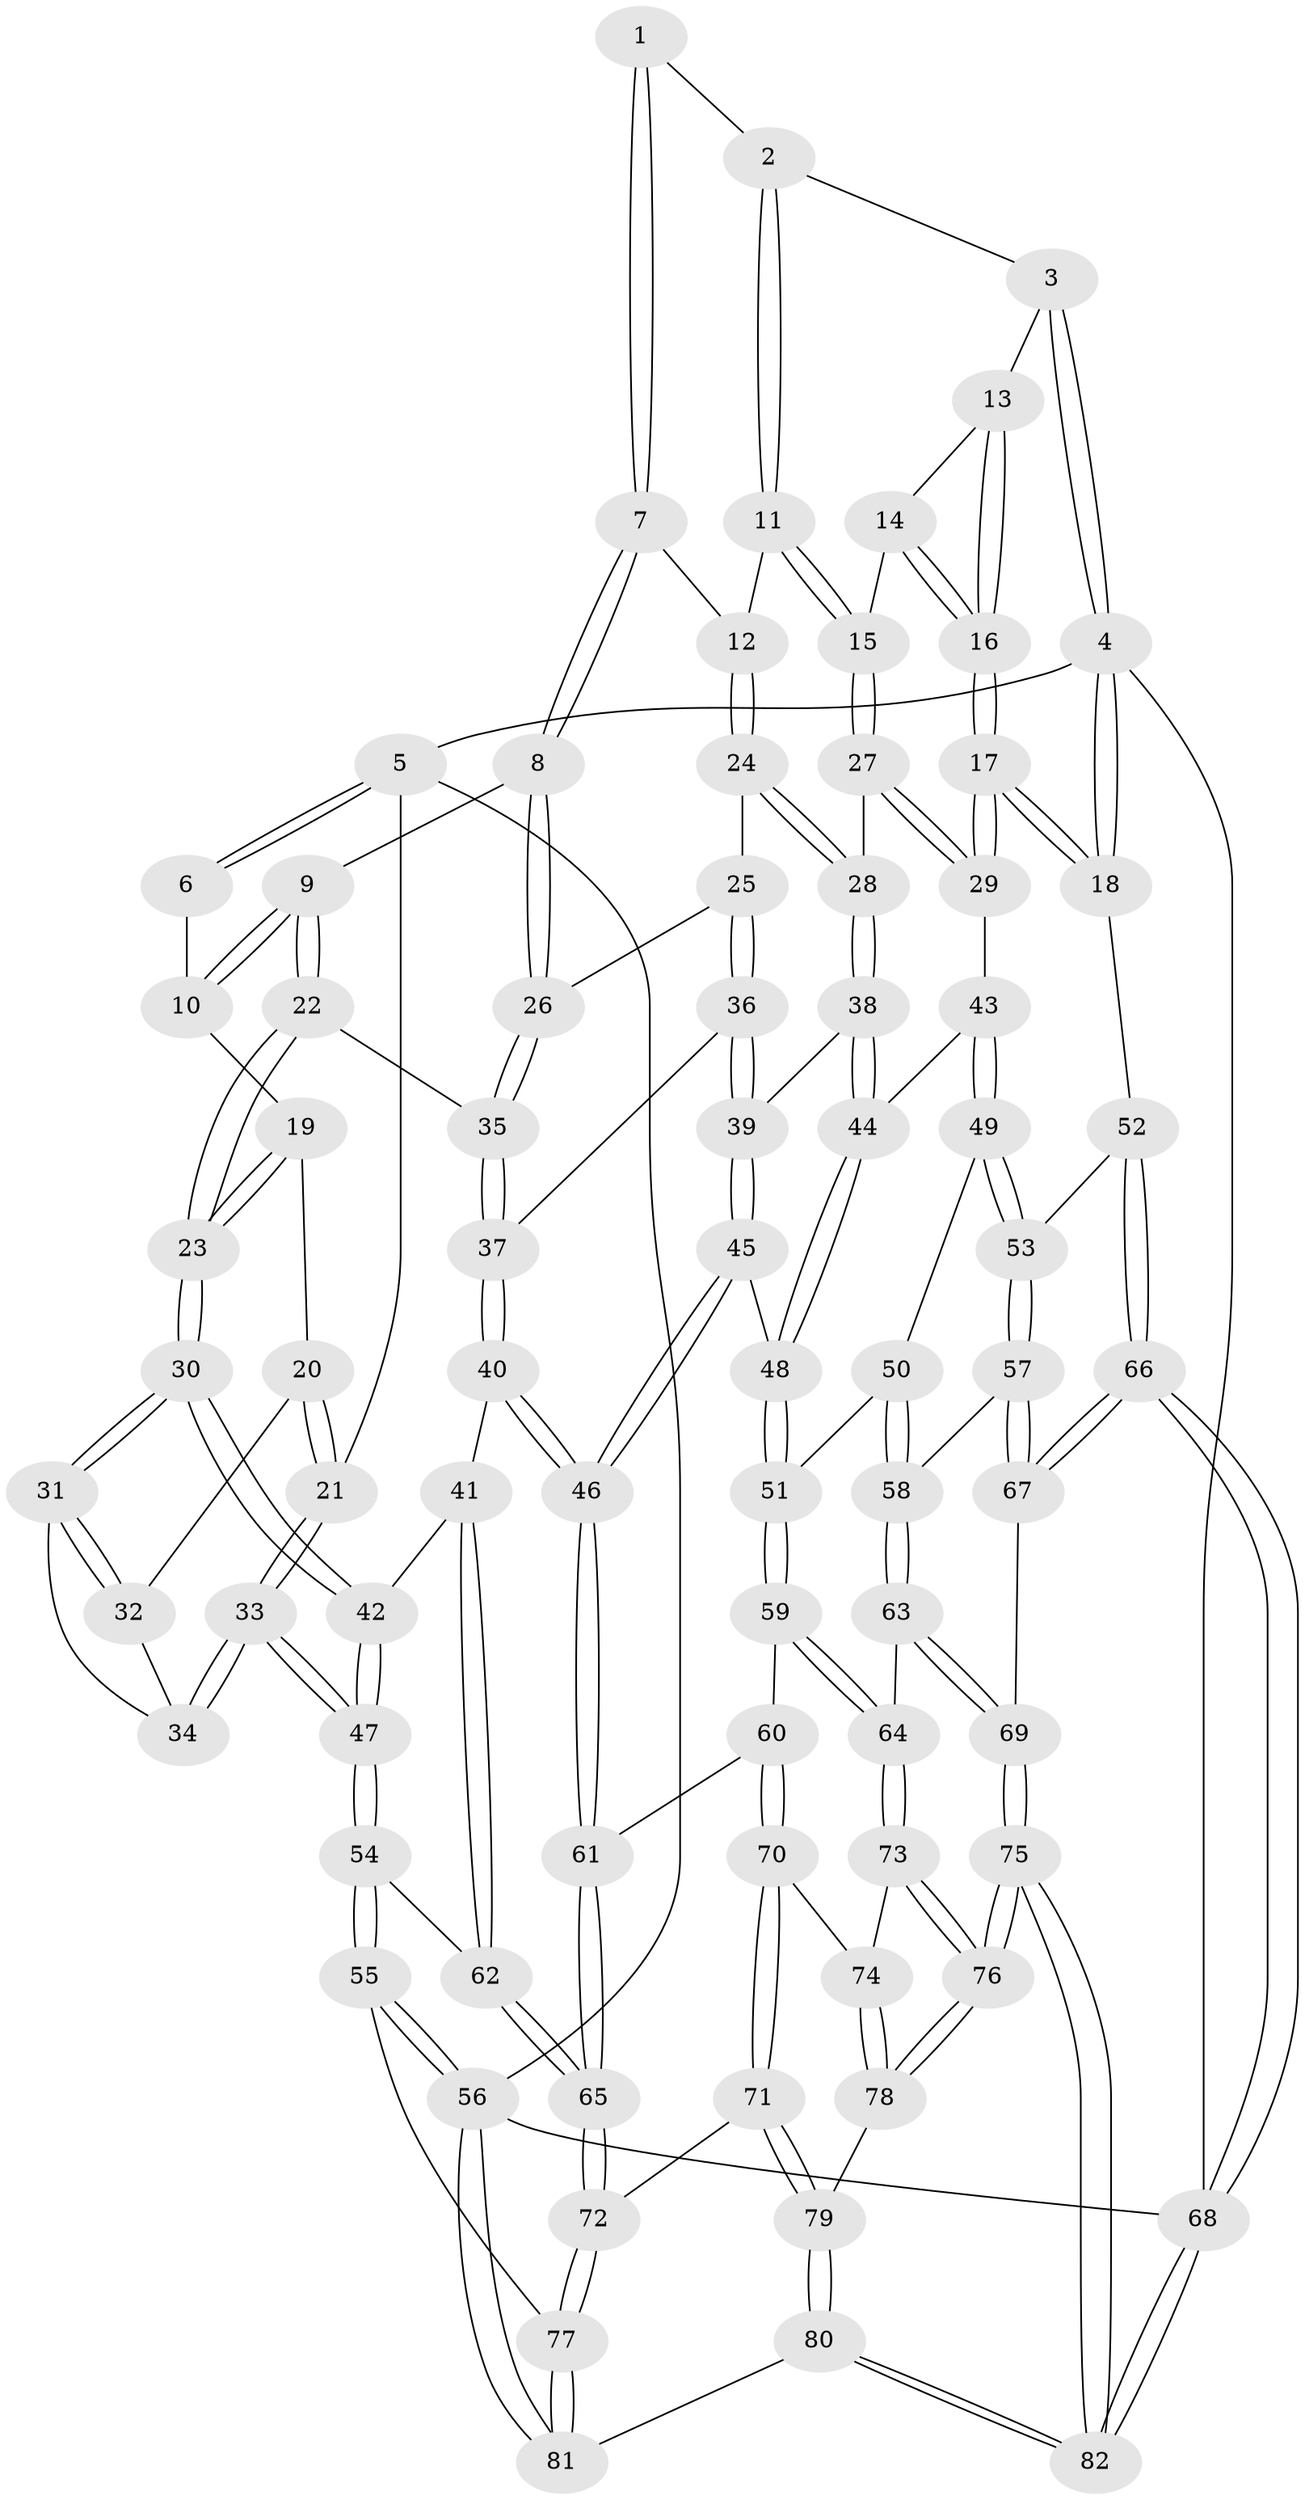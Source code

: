 // Generated by graph-tools (version 1.1) at 2025/50/03/09/25 03:50:57]
// undirected, 82 vertices, 202 edges
graph export_dot {
graph [start="1"]
  node [color=gray90,style=filled];
  1 [pos="+0.35162465116127184+0"];
  2 [pos="+0.7697298990553101+0"];
  3 [pos="+0.8105835423992878+0"];
  4 [pos="+1+0"];
  5 [pos="+0+0"];
  6 [pos="+0.1575080717434983+0"];
  7 [pos="+0.3995449526848086+0.04093388677063147"];
  8 [pos="+0.3866433486428127+0.10618567187456465"];
  9 [pos="+0.28036856775646735+0.15106823241909073"];
  10 [pos="+0.2245456765377141+0.11112419698057197"];
  11 [pos="+0.7002986831511822+0"];
  12 [pos="+0.6542504507883506+0.06412144504014065"];
  13 [pos="+0.9018824505823166+0.040749358974484395"];
  14 [pos="+0.823788921296683+0.1541238741056657"];
  15 [pos="+0.8207199988077231+0.15370701824953723"];
  16 [pos="+0.9824052761113303+0.21344989765849787"];
  17 [pos="+1+0.29687418012972194"];
  18 [pos="+1+0.31792572852755985"];
  19 [pos="+0.1213981357877872+0.1328998620145754"];
  20 [pos="+0.10516595378887655+0.13070926991191165"];
  21 [pos="+0+0"];
  22 [pos="+0.2577003394280557+0.23306800669149408"];
  23 [pos="+0.21752421028977043+0.28367657672752855"];
  24 [pos="+0.6231498855012659+0.18123794646776875"];
  25 [pos="+0.4403040585507453+0.15853373450849342"];
  26 [pos="+0.42726458408743784+0.15591621501746447"];
  27 [pos="+0.7610911885536303+0.23437492265792448"];
  28 [pos="+0.6391656228358319+0.2378921774711549"];
  29 [pos="+0.9137906654532654+0.3351720182767922"];
  30 [pos="+0.16266389934446157+0.4010022507243444"];
  31 [pos="+0.13301690480851278+0.3222842119356172"];
  32 [pos="+0.09059777696923774+0.18643310362198637"];
  33 [pos="+0+0.27383820797187564"];
  34 [pos="+0.03827479709177138+0.2119194058639934"];
  35 [pos="+0.40914810651896555+0.2848020540882372"];
  36 [pos="+0.5248981440401261+0.30617290810459624"];
  37 [pos="+0.4157776267477266+0.3050722447043335"];
  38 [pos="+0.6295411278968007+0.2758708446852058"];
  39 [pos="+0.6015153415735834+0.3142375458376847"];
  40 [pos="+0.3278219755654987+0.49356022424694446"];
  41 [pos="+0.3000413004975744+0.48984287806682253"];
  42 [pos="+0.1623642227679897+0.4024678848822175"];
  43 [pos="+0.8323219886394002+0.39598022351258183"];
  44 [pos="+0.8039929875689116+0.39641474698534035"];
  45 [pos="+0.5834097212120835+0.46752102894060266"];
  46 [pos="+0.36269232814824415+0.5160691085739313"];
  47 [pos="+0+0.47168801155377044"];
  48 [pos="+0.6341948018702476+0.5101137435601383"];
  49 [pos="+0.8339643697736808+0.4640055955510267"];
  50 [pos="+0.7905227230788897+0.5102608166240091"];
  51 [pos="+0.65736724054645+0.5578943140530407"];
  52 [pos="+1+0.42168695682416524"];
  53 [pos="+0.9012317459602441+0.5881710030205353"];
  54 [pos="+0+0.6061088953831277"];
  55 [pos="+0+0.9845114591533318"];
  56 [pos="+0+1"];
  57 [pos="+0.8888322470319515+0.6080539069844451"];
  58 [pos="+0.8425581483908671+0.6230022010195854"];
  59 [pos="+0.6748978200277909+0.6318739647067751"];
  60 [pos="+0.4413692927672396+0.687298857626753"];
  61 [pos="+0.4013510689113875+0.6366740011016288"];
  62 [pos="+0.15108111135943117+0.7272790583572786"];
  63 [pos="+0.8358505461283833+0.6263129962481846"];
  64 [pos="+0.7052144628161988+0.6701515207094092"];
  65 [pos="+0.2016861691083665+0.8125187504788441"];
  66 [pos="+1+0.8827475027490106"];
  67 [pos="+0.9195418026054893+0.6558075634690128"];
  68 [pos="+1+1"];
  69 [pos="+0.8990304110509604+0.8455844374100007"];
  70 [pos="+0.4416510835029177+0.6891744499958017"];
  71 [pos="+0.3254120947157275+0.8649291498365597"];
  72 [pos="+0.20349885859481992+0.8211159748819643"];
  73 [pos="+0.7053017441963094+0.7575472178926758"];
  74 [pos="+0.5262096770427268+0.8227082211007679"];
  75 [pos="+0.8972970208337412+1"];
  76 [pos="+0.8335958538181775+0.9500543603220015"];
  77 [pos="+0.18472037668058114+0.8492111452303248"];
  78 [pos="+0.5081731716730605+0.875918364137644"];
  79 [pos="+0.44126057060830587+0.9882915813260985"];
  80 [pos="+0.4561836417514905+1"];
  81 [pos="+0.12059445574322566+1"];
  82 [pos="+1+1"];
  1 -- 2;
  1 -- 7;
  1 -- 7;
  2 -- 3;
  2 -- 11;
  2 -- 11;
  3 -- 4;
  3 -- 4;
  3 -- 13;
  4 -- 5;
  4 -- 18;
  4 -- 18;
  4 -- 68;
  5 -- 6;
  5 -- 6;
  5 -- 21;
  5 -- 56;
  6 -- 10;
  7 -- 8;
  7 -- 8;
  7 -- 12;
  8 -- 9;
  8 -- 26;
  8 -- 26;
  9 -- 10;
  9 -- 10;
  9 -- 22;
  9 -- 22;
  10 -- 19;
  11 -- 12;
  11 -- 15;
  11 -- 15;
  12 -- 24;
  12 -- 24;
  13 -- 14;
  13 -- 16;
  13 -- 16;
  14 -- 15;
  14 -- 16;
  14 -- 16;
  15 -- 27;
  15 -- 27;
  16 -- 17;
  16 -- 17;
  17 -- 18;
  17 -- 18;
  17 -- 29;
  17 -- 29;
  18 -- 52;
  19 -- 20;
  19 -- 23;
  19 -- 23;
  20 -- 21;
  20 -- 21;
  20 -- 32;
  21 -- 33;
  21 -- 33;
  22 -- 23;
  22 -- 23;
  22 -- 35;
  23 -- 30;
  23 -- 30;
  24 -- 25;
  24 -- 28;
  24 -- 28;
  25 -- 26;
  25 -- 36;
  25 -- 36;
  26 -- 35;
  26 -- 35;
  27 -- 28;
  27 -- 29;
  27 -- 29;
  28 -- 38;
  28 -- 38;
  29 -- 43;
  30 -- 31;
  30 -- 31;
  30 -- 42;
  30 -- 42;
  31 -- 32;
  31 -- 32;
  31 -- 34;
  32 -- 34;
  33 -- 34;
  33 -- 34;
  33 -- 47;
  33 -- 47;
  35 -- 37;
  35 -- 37;
  36 -- 37;
  36 -- 39;
  36 -- 39;
  37 -- 40;
  37 -- 40;
  38 -- 39;
  38 -- 44;
  38 -- 44;
  39 -- 45;
  39 -- 45;
  40 -- 41;
  40 -- 46;
  40 -- 46;
  41 -- 42;
  41 -- 62;
  41 -- 62;
  42 -- 47;
  42 -- 47;
  43 -- 44;
  43 -- 49;
  43 -- 49;
  44 -- 48;
  44 -- 48;
  45 -- 46;
  45 -- 46;
  45 -- 48;
  46 -- 61;
  46 -- 61;
  47 -- 54;
  47 -- 54;
  48 -- 51;
  48 -- 51;
  49 -- 50;
  49 -- 53;
  49 -- 53;
  50 -- 51;
  50 -- 58;
  50 -- 58;
  51 -- 59;
  51 -- 59;
  52 -- 53;
  52 -- 66;
  52 -- 66;
  53 -- 57;
  53 -- 57;
  54 -- 55;
  54 -- 55;
  54 -- 62;
  55 -- 56;
  55 -- 56;
  55 -- 77;
  56 -- 81;
  56 -- 81;
  56 -- 68;
  57 -- 58;
  57 -- 67;
  57 -- 67;
  58 -- 63;
  58 -- 63;
  59 -- 60;
  59 -- 64;
  59 -- 64;
  60 -- 61;
  60 -- 70;
  60 -- 70;
  61 -- 65;
  61 -- 65;
  62 -- 65;
  62 -- 65;
  63 -- 64;
  63 -- 69;
  63 -- 69;
  64 -- 73;
  64 -- 73;
  65 -- 72;
  65 -- 72;
  66 -- 67;
  66 -- 67;
  66 -- 68;
  66 -- 68;
  67 -- 69;
  68 -- 82;
  68 -- 82;
  69 -- 75;
  69 -- 75;
  70 -- 71;
  70 -- 71;
  70 -- 74;
  71 -- 72;
  71 -- 79;
  71 -- 79;
  72 -- 77;
  72 -- 77;
  73 -- 74;
  73 -- 76;
  73 -- 76;
  74 -- 78;
  74 -- 78;
  75 -- 76;
  75 -- 76;
  75 -- 82;
  75 -- 82;
  76 -- 78;
  76 -- 78;
  77 -- 81;
  77 -- 81;
  78 -- 79;
  79 -- 80;
  79 -- 80;
  80 -- 81;
  80 -- 82;
  80 -- 82;
}
